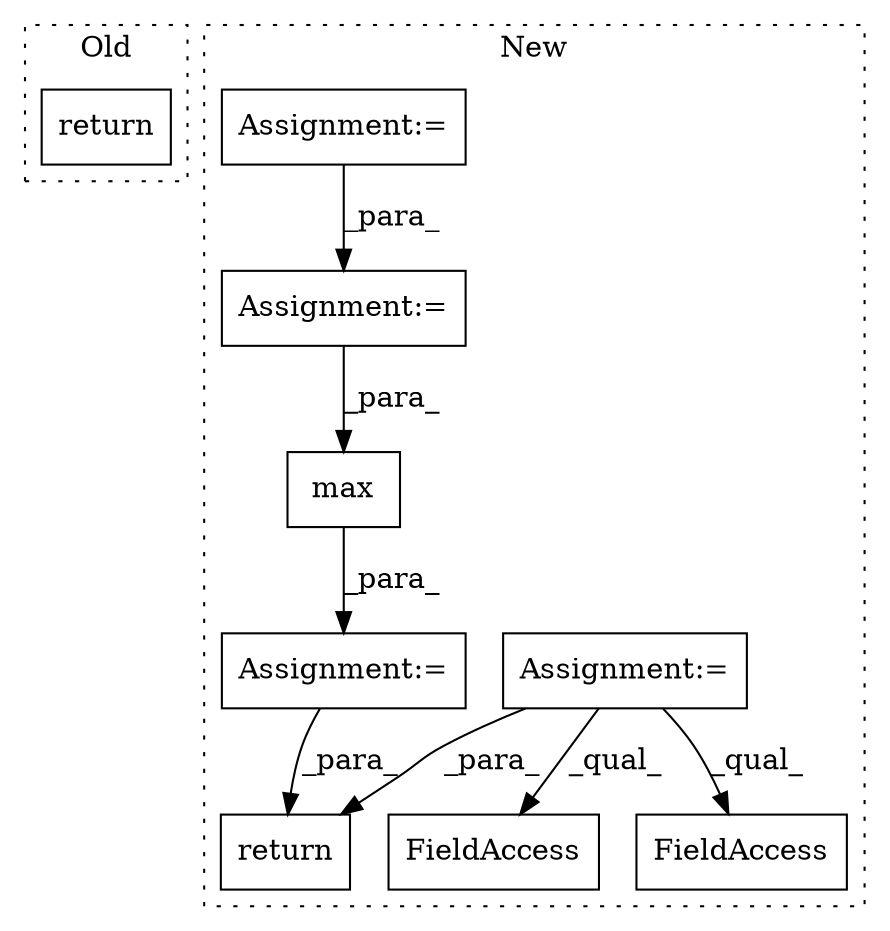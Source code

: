 digraph G {
subgraph cluster0 {
1 [label="return" a="41" s="5777" l="7" shape="box"];
label = "Old";
style="dotted";
}
subgraph cluster1 {
2 [label="max" a="32" s="6330,6365" l="4,1" shape="box"];
3 [label="return" a="41" s="6543" l="7" shape="box"];
4 [label="Assignment:=" a="7" s="6082" l="1" shape="box"];
5 [label="Assignment:=" a="7" s="6329" l="1" shape="box"];
6 [label="Assignment:=" a="7" s="6261" l="2" shape="box"];
7 [label="Assignment:=" a="7" s="6118" l="1" shape="box"];
8 [label="FieldAccess" a="22" s="6514" l="16" shape="box"];
9 [label="FieldAccess" a="22" s="6438" l="16" shape="box"];
label = "New";
style="dotted";
}
2 -> 5 [label="_para_"];
4 -> 8 [label="_qual_"];
4 -> 3 [label="_para_"];
4 -> 9 [label="_qual_"];
5 -> 3 [label="_para_"];
6 -> 2 [label="_para_"];
7 -> 6 [label="_para_"];
}